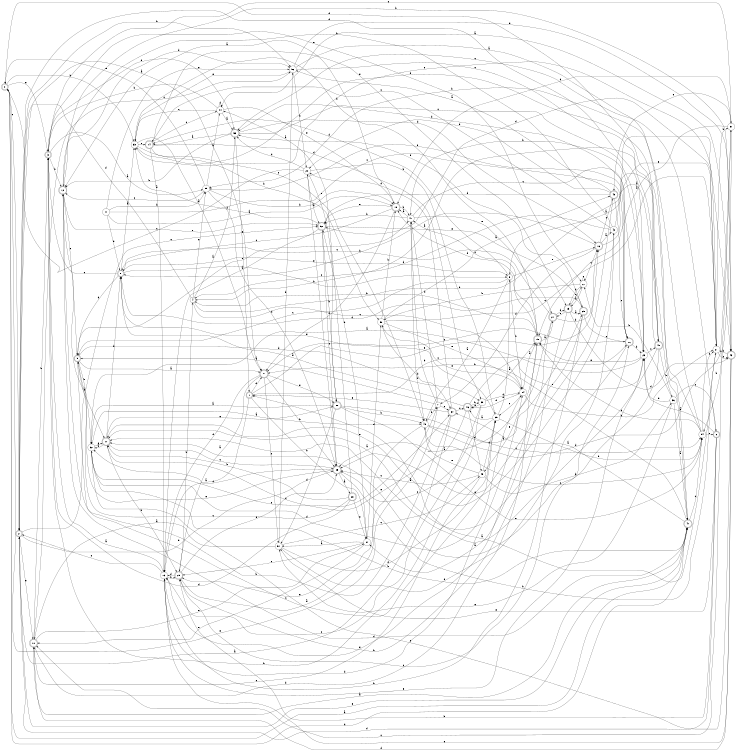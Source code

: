 digraph n47_2 {
__start0 [label="" shape="none"];

rankdir=LR;
size="8,5";

s0 [style="rounded,filled", color="black", fillcolor="white" shape="doublecircle", label="0"];
s1 [style="rounded,filled", color="black", fillcolor="white" shape="doublecircle", label="1"];
s2 [style="rounded,filled", color="black", fillcolor="white" shape="doublecircle", label="2"];
s3 [style="rounded,filled", color="black", fillcolor="white" shape="doublecircle", label="3"];
s4 [style="filled", color="black", fillcolor="white" shape="circle", label="4"];
s5 [style="filled", color="black", fillcolor="white" shape="circle", label="5"];
s6 [style="rounded,filled", color="black", fillcolor="white" shape="doublecircle", label="6"];
s7 [style="filled", color="black", fillcolor="white" shape="circle", label="7"];
s8 [style="rounded,filled", color="black", fillcolor="white" shape="doublecircle", label="8"];
s9 [style="rounded,filled", color="black", fillcolor="white" shape="doublecircle", label="9"];
s10 [style="rounded,filled", color="black", fillcolor="white" shape="doublecircle", label="10"];
s11 [style="filled", color="black", fillcolor="white" shape="circle", label="11"];
s12 [style="rounded,filled", color="black", fillcolor="white" shape="doublecircle", label="12"];
s13 [style="filled", color="black", fillcolor="white" shape="circle", label="13"];
s14 [style="rounded,filled", color="black", fillcolor="white" shape="doublecircle", label="14"];
s15 [style="rounded,filled", color="black", fillcolor="white" shape="doublecircle", label="15"];
s16 [style="rounded,filled", color="black", fillcolor="white" shape="doublecircle", label="16"];
s17 [style="rounded,filled", color="black", fillcolor="white" shape="doublecircle", label="17"];
s18 [style="rounded,filled", color="black", fillcolor="white" shape="doublecircle", label="18"];
s19 [style="rounded,filled", color="black", fillcolor="white" shape="doublecircle", label="19"];
s20 [style="filled", color="black", fillcolor="white" shape="circle", label="20"];
s21 [style="filled", color="black", fillcolor="white" shape="circle", label="21"];
s22 [style="filled", color="black", fillcolor="white" shape="circle", label="22"];
s23 [style="filled", color="black", fillcolor="white" shape="circle", label="23"];
s24 [style="filled", color="black", fillcolor="white" shape="circle", label="24"];
s25 [style="rounded,filled", color="black", fillcolor="white" shape="doublecircle", label="25"];
s26 [style="rounded,filled", color="black", fillcolor="white" shape="doublecircle", label="26"];
s27 [style="rounded,filled", color="black", fillcolor="white" shape="doublecircle", label="27"];
s28 [style="rounded,filled", color="black", fillcolor="white" shape="doublecircle", label="28"];
s29 [style="rounded,filled", color="black", fillcolor="white" shape="doublecircle", label="29"];
s30 [style="rounded,filled", color="black", fillcolor="white" shape="doublecircle", label="30"];
s31 [style="filled", color="black", fillcolor="white" shape="circle", label="31"];
s32 [style="filled", color="black", fillcolor="white" shape="circle", label="32"];
s33 [style="filled", color="black", fillcolor="white" shape="circle", label="33"];
s34 [style="rounded,filled", color="black", fillcolor="white" shape="doublecircle", label="34"];
s35 [style="rounded,filled", color="black", fillcolor="white" shape="doublecircle", label="35"];
s36 [style="filled", color="black", fillcolor="white" shape="circle", label="36"];
s37 [style="filled", color="black", fillcolor="white" shape="circle", label="37"];
s38 [style="filled", color="black", fillcolor="white" shape="circle", label="38"];
s39 [style="filled", color="black", fillcolor="white" shape="circle", label="39"];
s40 [style="rounded,filled", color="black", fillcolor="white" shape="doublecircle", label="40"];
s41 [style="filled", color="black", fillcolor="white" shape="circle", label="41"];
s42 [style="filled", color="black", fillcolor="white" shape="circle", label="42"];
s43 [style="rounded,filled", color="black", fillcolor="white" shape="doublecircle", label="43"];
s44 [style="filled", color="black", fillcolor="white" shape="circle", label="44"];
s45 [style="filled", color="black", fillcolor="white" shape="circle", label="45"];
s46 [style="rounded,filled", color="black", fillcolor="white" shape="doublecircle", label="46"];
s47 [style="rounded,filled", color="black", fillcolor="white" shape="doublecircle", label="47"];
s48 [style="filled", color="black", fillcolor="white" shape="circle", label="48"];
s49 [style="rounded,filled", color="black", fillcolor="white" shape="doublecircle", label="49"];
s50 [style="filled", color="black", fillcolor="white" shape="circle", label="50"];
s51 [style="rounded,filled", color="black", fillcolor="white" shape="doublecircle", label="51"];
s52 [style="rounded,filled", color="black", fillcolor="white" shape="doublecircle", label="52"];
s53 [style="rounded,filled", color="black", fillcolor="white" shape="doublecircle", label="53"];
s54 [style="filled", color="black", fillcolor="white" shape="circle", label="54"];
s55 [style="filled", color="black", fillcolor="white" shape="circle", label="55"];
s56 [style="filled", color="black", fillcolor="white" shape="circle", label="56"];
s57 [style="filled", color="black", fillcolor="white" shape="circle", label="57"];
s0 -> s47 [label="a"];
s0 -> s33 [label="b"];
s0 -> s2 [label="c"];
s0 -> s47 [label="d"];
s0 -> s3 [label="e"];
s1 -> s13 [label="a"];
s1 -> s37 [label="b"];
s1 -> s26 [label="c"];
s1 -> s51 [label="d"];
s1 -> s16 [label="e"];
s2 -> s51 [label="a"];
s2 -> s56 [label="b"];
s2 -> s52 [label="c"];
s2 -> s35 [label="d"];
s2 -> s10 [label="e"];
s3 -> s55 [label="a"];
s3 -> s12 [label="b"];
s3 -> s31 [label="c"];
s3 -> s53 [label="d"];
s3 -> s22 [label="e"];
s4 -> s53 [label="a"];
s4 -> s43 [label="b"];
s4 -> s24 [label="c"];
s4 -> s2 [label="d"];
s4 -> s55 [label="e"];
s5 -> s48 [label="a"];
s5 -> s24 [label="b"];
s5 -> s9 [label="c"];
s5 -> s14 [label="d"];
s5 -> s16 [label="e"];
s6 -> s23 [label="a"];
s6 -> s25 [label="b"];
s6 -> s53 [label="c"];
s6 -> s2 [label="d"];
s6 -> s57 [label="e"];
s7 -> s9 [label="a"];
s7 -> s41 [label="b"];
s7 -> s34 [label="c"];
s7 -> s41 [label="d"];
s7 -> s0 [label="e"];
s8 -> s33 [label="a"];
s8 -> s5 [label="b"];
s8 -> s3 [label="c"];
s8 -> s9 [label="d"];
s8 -> s5 [label="e"];
s9 -> s51 [label="a"];
s9 -> s32 [label="b"];
s9 -> s39 [label="c"];
s9 -> s38 [label="d"];
s9 -> s41 [label="e"];
s10 -> s47 [label="a"];
s10 -> s3 [label="b"];
s10 -> s56 [label="c"];
s10 -> s15 [label="d"];
s10 -> s37 [label="e"];
s11 -> s18 [label="a"];
s11 -> s55 [label="b"];
s11 -> s26 [label="c"];
s11 -> s8 [label="d"];
s11 -> s56 [label="e"];
s12 -> s17 [label="a"];
s12 -> s43 [label="b"];
s12 -> s9 [label="c"];
s12 -> s56 [label="d"];
s12 -> s52 [label="e"];
s13 -> s3 [label="a"];
s13 -> s25 [label="b"];
s13 -> s2 [label="c"];
s13 -> s24 [label="d"];
s13 -> s23 [label="e"];
s14 -> s13 [label="a"];
s14 -> s50 [label="b"];
s14 -> s44 [label="c"];
s14 -> s38 [label="d"];
s14 -> s19 [label="e"];
s15 -> s27 [label="a"];
s15 -> s4 [label="b"];
s15 -> s41 [label="c"];
s15 -> s18 [label="d"];
s15 -> s45 [label="e"];
s16 -> s42 [label="a"];
s16 -> s8 [label="b"];
s16 -> s49 [label="c"];
s16 -> s7 [label="d"];
s16 -> s21 [label="e"];
s17 -> s32 [label="a"];
s17 -> s25 [label="b"];
s17 -> s35 [label="c"];
s17 -> s8 [label="d"];
s17 -> s30 [label="e"];
s18 -> s12 [label="a"];
s18 -> s41 [label="b"];
s18 -> s8 [label="c"];
s18 -> s51 [label="d"];
s18 -> s52 [label="e"];
s19 -> s29 [label="a"];
s19 -> s25 [label="b"];
s19 -> s22 [label="c"];
s19 -> s43 [label="d"];
s19 -> s27 [label="e"];
s20 -> s52 [label="a"];
s20 -> s39 [label="b"];
s20 -> s0 [label="c"];
s20 -> s53 [label="d"];
s20 -> s30 [label="e"];
s21 -> s1 [label="a"];
s21 -> s31 [label="b"];
s21 -> s43 [label="c"];
s21 -> s52 [label="d"];
s21 -> s33 [label="e"];
s22 -> s19 [label="a"];
s22 -> s50 [label="b"];
s22 -> s16 [label="c"];
s22 -> s19 [label="d"];
s22 -> s22 [label="e"];
s23 -> s32 [label="a"];
s23 -> s41 [label="b"];
s23 -> s40 [label="c"];
s23 -> s2 [label="d"];
s23 -> s15 [label="e"];
s24 -> s15 [label="a"];
s24 -> s21 [label="b"];
s24 -> s39 [label="c"];
s24 -> s46 [label="d"];
s24 -> s50 [label="e"];
s25 -> s7 [label="a"];
s25 -> s4 [label="b"];
s25 -> s26 [label="c"];
s25 -> s13 [label="d"];
s25 -> s35 [label="e"];
s26 -> s17 [label="a"];
s26 -> s23 [label="b"];
s26 -> s51 [label="c"];
s26 -> s53 [label="d"];
s26 -> s55 [label="e"];
s27 -> s35 [label="a"];
s27 -> s16 [label="b"];
s27 -> s8 [label="c"];
s27 -> s19 [label="d"];
s27 -> s13 [label="e"];
s28 -> s44 [label="a"];
s28 -> s17 [label="b"];
s28 -> s9 [label="c"];
s28 -> s3 [label="d"];
s28 -> s37 [label="e"];
s29 -> s37 [label="a"];
s29 -> s13 [label="b"];
s29 -> s26 [label="c"];
s29 -> s8 [label="d"];
s29 -> s53 [label="e"];
s30 -> s32 [label="a"];
s30 -> s48 [label="b"];
s30 -> s54 [label="c"];
s30 -> s57 [label="d"];
s30 -> s54 [label="e"];
s31 -> s15 [label="a"];
s31 -> s54 [label="b"];
s31 -> s10 [label="c"];
s31 -> s18 [label="d"];
s31 -> s49 [label="e"];
s32 -> s48 [label="a"];
s32 -> s47 [label="b"];
s32 -> s34 [label="c"];
s32 -> s24 [label="d"];
s32 -> s17 [label="e"];
s33 -> s51 [label="a"];
s33 -> s15 [label="b"];
s33 -> s48 [label="c"];
s33 -> s47 [label="d"];
s33 -> s14 [label="e"];
s34 -> s2 [label="a"];
s34 -> s12 [label="b"];
s34 -> s46 [label="c"];
s34 -> s20 [label="d"];
s34 -> s1 [label="e"];
s35 -> s28 [label="a"];
s35 -> s21 [label="b"];
s35 -> s20 [label="c"];
s35 -> s32 [label="d"];
s35 -> s9 [label="e"];
s36 -> s47 [label="a"];
s36 -> s22 [label="b"];
s36 -> s6 [label="c"];
s36 -> s23 [label="d"];
s36 -> s57 [label="e"];
s37 -> s57 [label="a"];
s37 -> s52 [label="b"];
s37 -> s25 [label="c"];
s37 -> s50 [label="d"];
s37 -> s10 [label="e"];
s38 -> s15 [label="a"];
s38 -> s3 [label="b"];
s38 -> s13 [label="c"];
s38 -> s24 [label="d"];
s38 -> s46 [label="e"];
s39 -> s46 [label="a"];
s39 -> s54 [label="b"];
s39 -> s35 [label="c"];
s39 -> s5 [label="d"];
s39 -> s8 [label="e"];
s40 -> s4 [label="a"];
s40 -> s36 [label="b"];
s40 -> s17 [label="c"];
s40 -> s0 [label="d"];
s40 -> s17 [label="e"];
s41 -> s18 [label="a"];
s41 -> s52 [label="b"];
s41 -> s23 [label="c"];
s41 -> s48 [label="d"];
s41 -> s27 [label="e"];
s42 -> s40 [label="a"];
s42 -> s12 [label="b"];
s42 -> s14 [label="c"];
s42 -> s4 [label="d"];
s42 -> s17 [label="e"];
s43 -> s44 [label="a"];
s43 -> s21 [label="b"];
s43 -> s32 [label="c"];
s43 -> s10 [label="d"];
s43 -> s13 [label="e"];
s44 -> s53 [label="a"];
s44 -> s3 [label="b"];
s44 -> s33 [label="c"];
s44 -> s44 [label="d"];
s44 -> s18 [label="e"];
s45 -> s35 [label="a"];
s45 -> s36 [label="b"];
s45 -> s10 [label="c"];
s45 -> s39 [label="d"];
s45 -> s48 [label="e"];
s46 -> s8 [label="a"];
s46 -> s38 [label="b"];
s46 -> s17 [label="c"];
s46 -> s45 [label="d"];
s46 -> s23 [label="e"];
s47 -> s34 [label="a"];
s47 -> s51 [label="b"];
s47 -> s54 [label="c"];
s47 -> s12 [label="d"];
s47 -> s2 [label="e"];
s48 -> s29 [label="a"];
s48 -> s7 [label="b"];
s48 -> s54 [label="c"];
s48 -> s31 [label="d"];
s48 -> s25 [label="e"];
s49 -> s56 [label="a"];
s49 -> s20 [label="b"];
s49 -> s26 [label="c"];
s49 -> s52 [label="d"];
s49 -> s35 [label="e"];
s50 -> s49 [label="a"];
s50 -> s18 [label="b"];
s50 -> s21 [label="c"];
s50 -> s34 [label="d"];
s50 -> s24 [label="e"];
s51 -> s25 [label="a"];
s51 -> s35 [label="b"];
s51 -> s57 [label="c"];
s51 -> s13 [label="d"];
s51 -> s30 [label="e"];
s52 -> s13 [label="a"];
s52 -> s30 [label="b"];
s52 -> s35 [label="c"];
s52 -> s33 [label="d"];
s52 -> s29 [label="e"];
s53 -> s14 [label="a"];
s53 -> s12 [label="b"];
s53 -> s23 [label="c"];
s53 -> s16 [label="d"];
s53 -> s1 [label="e"];
s54 -> s5 [label="a"];
s54 -> s55 [label="b"];
s54 -> s15 [label="c"];
s54 -> s21 [label="d"];
s54 -> s6 [label="e"];
s55 -> s44 [label="a"];
s55 -> s18 [label="b"];
s55 -> s12 [label="c"];
s55 -> s35 [label="d"];
s55 -> s0 [label="e"];
s56 -> s47 [label="a"];
s56 -> s20 [label="b"];
s56 -> s40 [label="c"];
s56 -> s43 [label="d"];
s56 -> s33 [label="e"];
s57 -> s10 [label="a"];
s57 -> s56 [label="b"];
s57 -> s45 [label="c"];
s57 -> s39 [label="d"];
s57 -> s42 [label="e"];

}